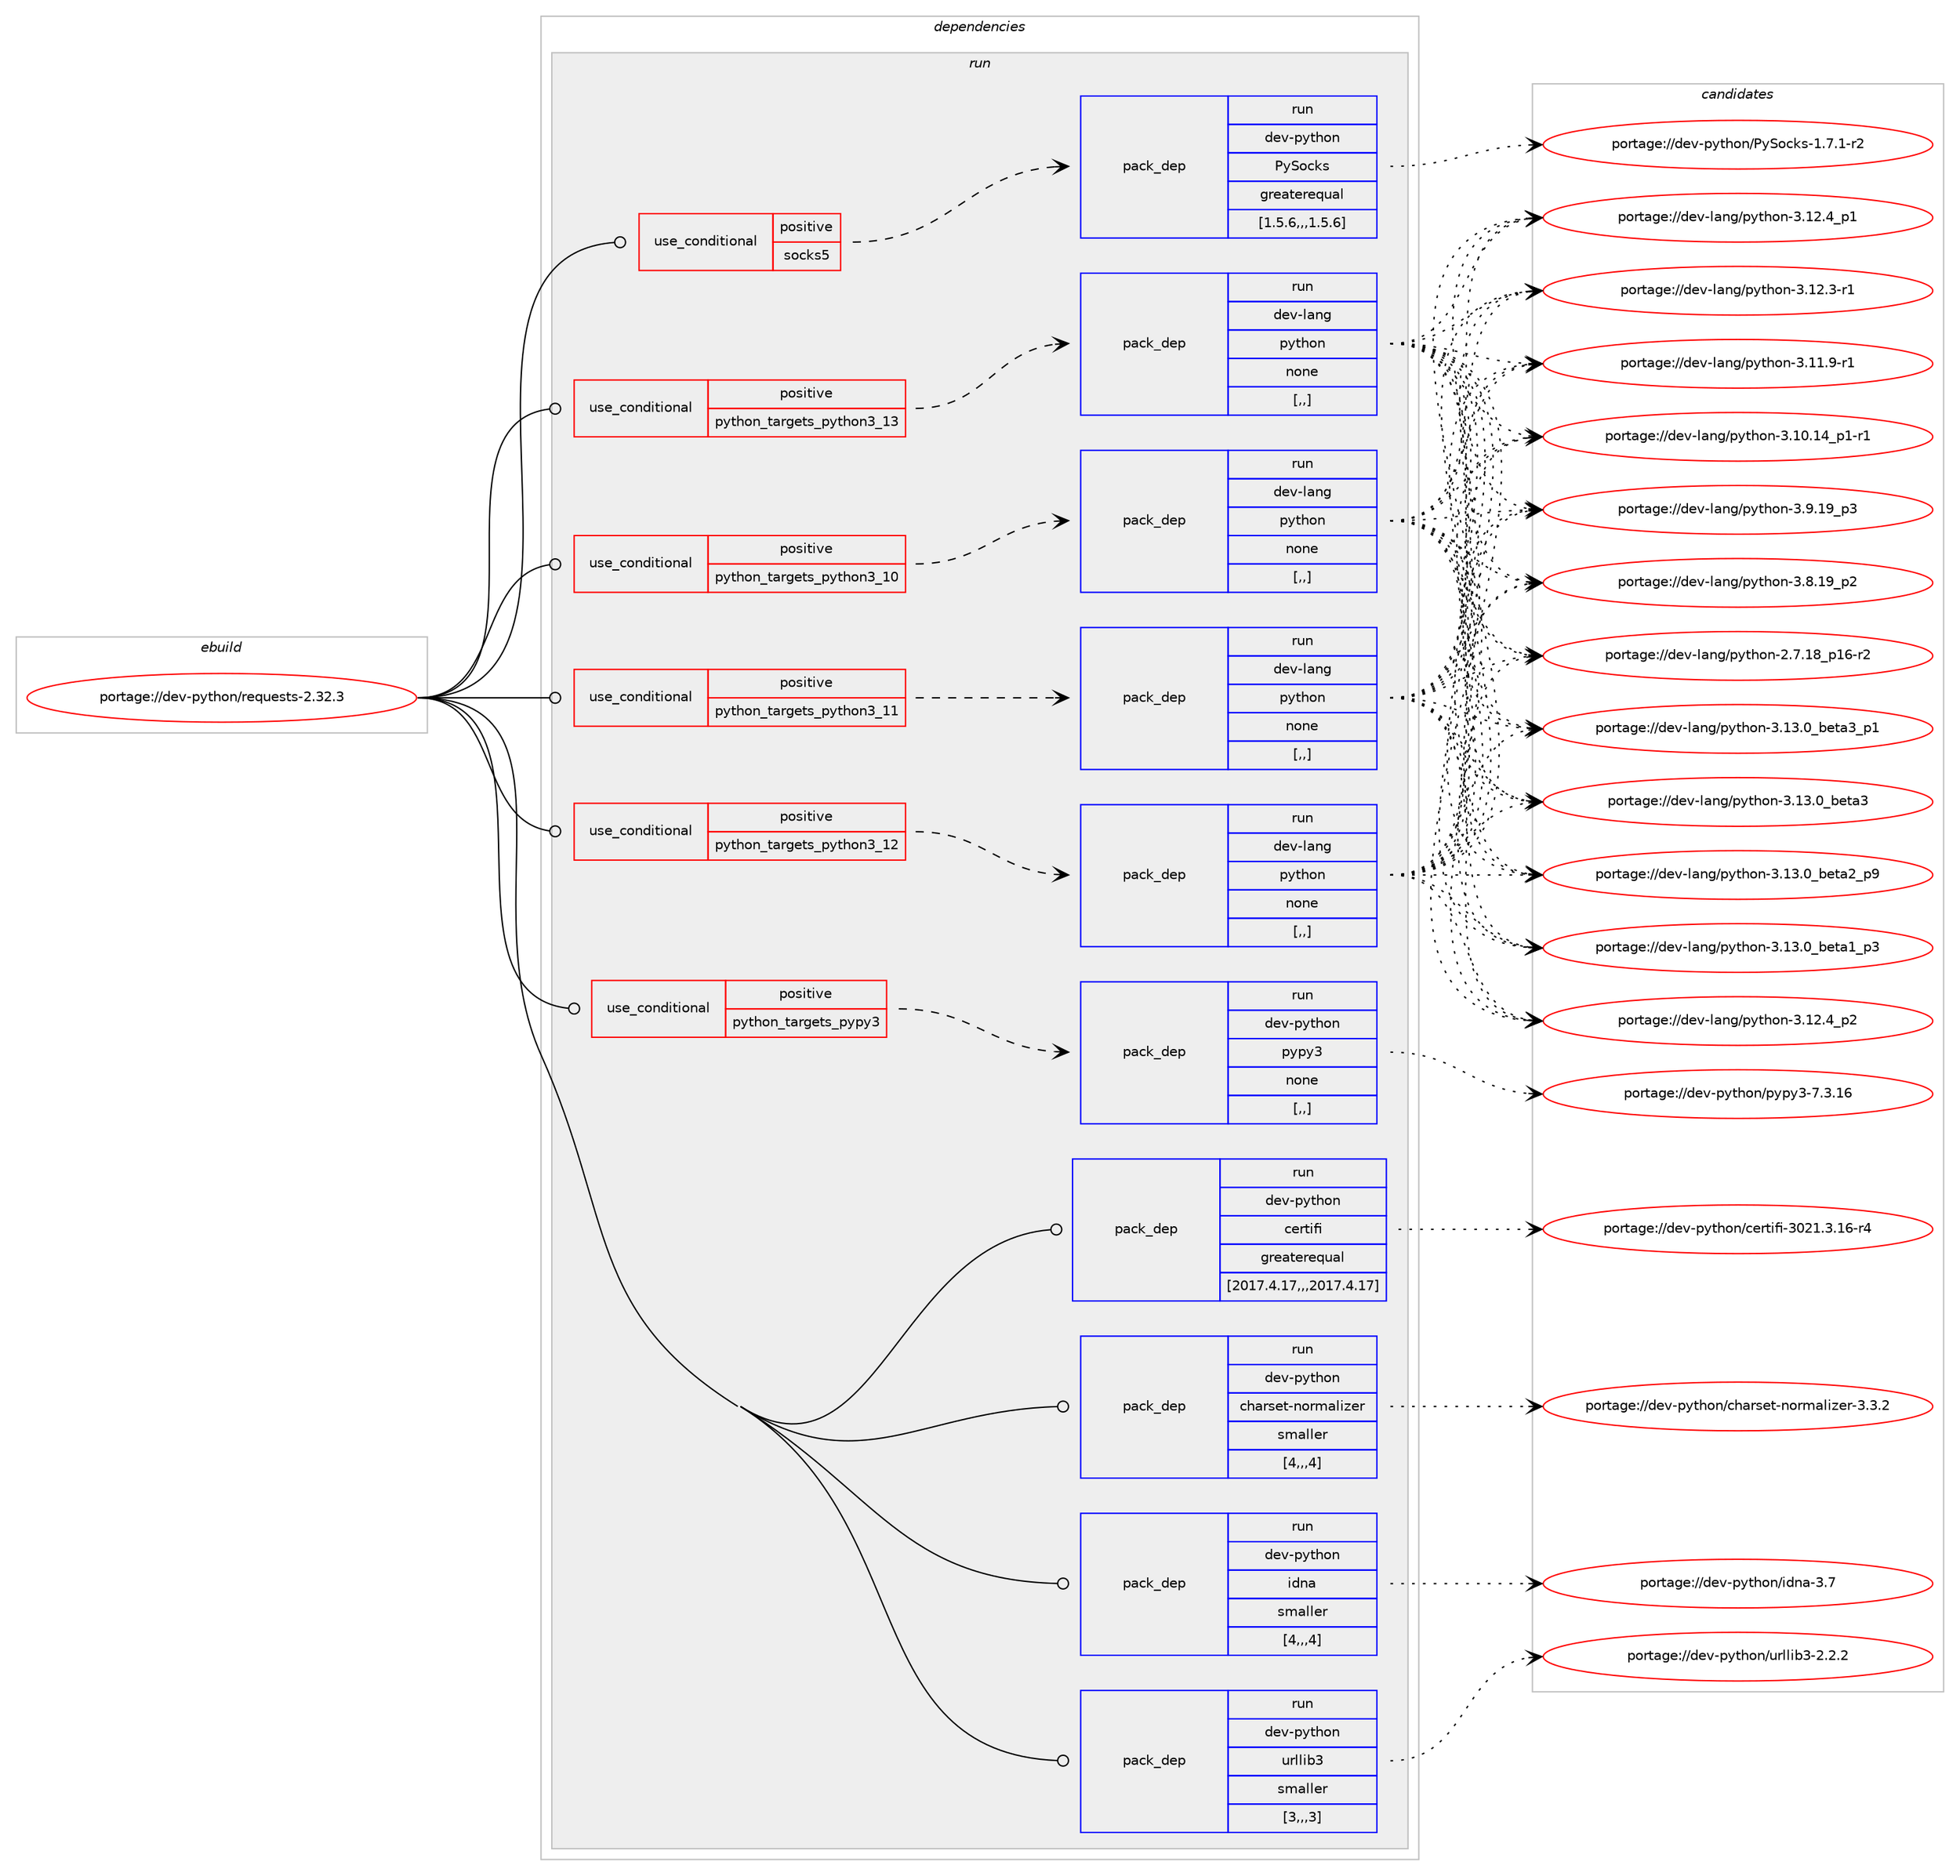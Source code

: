 digraph prolog {

# *************
# Graph options
# *************

newrank=true;
concentrate=true;
compound=true;
graph [rankdir=LR,fontname=Helvetica,fontsize=10,ranksep=1.5];#, ranksep=2.5, nodesep=0.2];
edge  [arrowhead=vee];
node  [fontname=Helvetica,fontsize=10];

# **********
# The ebuild
# **********

subgraph cluster_leftcol {
color=gray;
rank=same;
label=<<i>ebuild</i>>;
id [label="portage://dev-python/requests-2.32.3", color=red, width=4, href="../dev-python/requests-2.32.3.svg"];
}

# ****************
# The dependencies
# ****************

subgraph cluster_midcol {
color=gray;
label=<<i>dependencies</i>>;
subgraph cluster_compile {
fillcolor="#eeeeee";
style=filled;
label=<<i>compile</i>>;
}
subgraph cluster_compileandrun {
fillcolor="#eeeeee";
style=filled;
label=<<i>compile and run</i>>;
}
subgraph cluster_run {
fillcolor="#eeeeee";
style=filled;
label=<<i>run</i>>;
subgraph cond38585 {
dependency160714 [label=<<TABLE BORDER="0" CELLBORDER="1" CELLSPACING="0" CELLPADDING="4"><TR><TD ROWSPAN="3" CELLPADDING="10">use_conditional</TD></TR><TR><TD>positive</TD></TR><TR><TD>python_targets_pypy3</TD></TR></TABLE>>, shape=none, color=red];
subgraph pack120869 {
dependency160715 [label=<<TABLE BORDER="0" CELLBORDER="1" CELLSPACING="0" CELLPADDING="4" WIDTH="220"><TR><TD ROWSPAN="6" CELLPADDING="30">pack_dep</TD></TR><TR><TD WIDTH="110">run</TD></TR><TR><TD>dev-python</TD></TR><TR><TD>pypy3</TD></TR><TR><TD>none</TD></TR><TR><TD>[,,]</TD></TR></TABLE>>, shape=none, color=blue];
}
dependency160714:e -> dependency160715:w [weight=20,style="dashed",arrowhead="vee"];
}
id:e -> dependency160714:w [weight=20,style="solid",arrowhead="odot"];
subgraph cond38586 {
dependency160716 [label=<<TABLE BORDER="0" CELLBORDER="1" CELLSPACING="0" CELLPADDING="4"><TR><TD ROWSPAN="3" CELLPADDING="10">use_conditional</TD></TR><TR><TD>positive</TD></TR><TR><TD>python_targets_python3_10</TD></TR></TABLE>>, shape=none, color=red];
subgraph pack120870 {
dependency160717 [label=<<TABLE BORDER="0" CELLBORDER="1" CELLSPACING="0" CELLPADDING="4" WIDTH="220"><TR><TD ROWSPAN="6" CELLPADDING="30">pack_dep</TD></TR><TR><TD WIDTH="110">run</TD></TR><TR><TD>dev-lang</TD></TR><TR><TD>python</TD></TR><TR><TD>none</TD></TR><TR><TD>[,,]</TD></TR></TABLE>>, shape=none, color=blue];
}
dependency160716:e -> dependency160717:w [weight=20,style="dashed",arrowhead="vee"];
}
id:e -> dependency160716:w [weight=20,style="solid",arrowhead="odot"];
subgraph cond38587 {
dependency160718 [label=<<TABLE BORDER="0" CELLBORDER="1" CELLSPACING="0" CELLPADDING="4"><TR><TD ROWSPAN="3" CELLPADDING="10">use_conditional</TD></TR><TR><TD>positive</TD></TR><TR><TD>python_targets_python3_11</TD></TR></TABLE>>, shape=none, color=red];
subgraph pack120871 {
dependency160719 [label=<<TABLE BORDER="0" CELLBORDER="1" CELLSPACING="0" CELLPADDING="4" WIDTH="220"><TR><TD ROWSPAN="6" CELLPADDING="30">pack_dep</TD></TR><TR><TD WIDTH="110">run</TD></TR><TR><TD>dev-lang</TD></TR><TR><TD>python</TD></TR><TR><TD>none</TD></TR><TR><TD>[,,]</TD></TR></TABLE>>, shape=none, color=blue];
}
dependency160718:e -> dependency160719:w [weight=20,style="dashed",arrowhead="vee"];
}
id:e -> dependency160718:w [weight=20,style="solid",arrowhead="odot"];
subgraph cond38588 {
dependency160720 [label=<<TABLE BORDER="0" CELLBORDER="1" CELLSPACING="0" CELLPADDING="4"><TR><TD ROWSPAN="3" CELLPADDING="10">use_conditional</TD></TR><TR><TD>positive</TD></TR><TR><TD>python_targets_python3_12</TD></TR></TABLE>>, shape=none, color=red];
subgraph pack120872 {
dependency160721 [label=<<TABLE BORDER="0" CELLBORDER="1" CELLSPACING="0" CELLPADDING="4" WIDTH="220"><TR><TD ROWSPAN="6" CELLPADDING="30">pack_dep</TD></TR><TR><TD WIDTH="110">run</TD></TR><TR><TD>dev-lang</TD></TR><TR><TD>python</TD></TR><TR><TD>none</TD></TR><TR><TD>[,,]</TD></TR></TABLE>>, shape=none, color=blue];
}
dependency160720:e -> dependency160721:w [weight=20,style="dashed",arrowhead="vee"];
}
id:e -> dependency160720:w [weight=20,style="solid",arrowhead="odot"];
subgraph cond38589 {
dependency160722 [label=<<TABLE BORDER="0" CELLBORDER="1" CELLSPACING="0" CELLPADDING="4"><TR><TD ROWSPAN="3" CELLPADDING="10">use_conditional</TD></TR><TR><TD>positive</TD></TR><TR><TD>python_targets_python3_13</TD></TR></TABLE>>, shape=none, color=red];
subgraph pack120873 {
dependency160723 [label=<<TABLE BORDER="0" CELLBORDER="1" CELLSPACING="0" CELLPADDING="4" WIDTH="220"><TR><TD ROWSPAN="6" CELLPADDING="30">pack_dep</TD></TR><TR><TD WIDTH="110">run</TD></TR><TR><TD>dev-lang</TD></TR><TR><TD>python</TD></TR><TR><TD>none</TD></TR><TR><TD>[,,]</TD></TR></TABLE>>, shape=none, color=blue];
}
dependency160722:e -> dependency160723:w [weight=20,style="dashed",arrowhead="vee"];
}
id:e -> dependency160722:w [weight=20,style="solid",arrowhead="odot"];
subgraph cond38590 {
dependency160724 [label=<<TABLE BORDER="0" CELLBORDER="1" CELLSPACING="0" CELLPADDING="4"><TR><TD ROWSPAN="3" CELLPADDING="10">use_conditional</TD></TR><TR><TD>positive</TD></TR><TR><TD>socks5</TD></TR></TABLE>>, shape=none, color=red];
subgraph pack120874 {
dependency160725 [label=<<TABLE BORDER="0" CELLBORDER="1" CELLSPACING="0" CELLPADDING="4" WIDTH="220"><TR><TD ROWSPAN="6" CELLPADDING="30">pack_dep</TD></TR><TR><TD WIDTH="110">run</TD></TR><TR><TD>dev-python</TD></TR><TR><TD>PySocks</TD></TR><TR><TD>greaterequal</TD></TR><TR><TD>[1.5.6,,,1.5.6]</TD></TR></TABLE>>, shape=none, color=blue];
}
dependency160724:e -> dependency160725:w [weight=20,style="dashed",arrowhead="vee"];
}
id:e -> dependency160724:w [weight=20,style="solid",arrowhead="odot"];
subgraph pack120875 {
dependency160726 [label=<<TABLE BORDER="0" CELLBORDER="1" CELLSPACING="0" CELLPADDING="4" WIDTH="220"><TR><TD ROWSPAN="6" CELLPADDING="30">pack_dep</TD></TR><TR><TD WIDTH="110">run</TD></TR><TR><TD>dev-python</TD></TR><TR><TD>certifi</TD></TR><TR><TD>greaterequal</TD></TR><TR><TD>[2017.4.17,,,2017.4.17]</TD></TR></TABLE>>, shape=none, color=blue];
}
id:e -> dependency160726:w [weight=20,style="solid",arrowhead="odot"];
subgraph pack120876 {
dependency160727 [label=<<TABLE BORDER="0" CELLBORDER="1" CELLSPACING="0" CELLPADDING="4" WIDTH="220"><TR><TD ROWSPAN="6" CELLPADDING="30">pack_dep</TD></TR><TR><TD WIDTH="110">run</TD></TR><TR><TD>dev-python</TD></TR><TR><TD>charset-normalizer</TD></TR><TR><TD>smaller</TD></TR><TR><TD>[4,,,4]</TD></TR></TABLE>>, shape=none, color=blue];
}
id:e -> dependency160727:w [weight=20,style="solid",arrowhead="odot"];
subgraph pack120877 {
dependency160728 [label=<<TABLE BORDER="0" CELLBORDER="1" CELLSPACING="0" CELLPADDING="4" WIDTH="220"><TR><TD ROWSPAN="6" CELLPADDING="30">pack_dep</TD></TR><TR><TD WIDTH="110">run</TD></TR><TR><TD>dev-python</TD></TR><TR><TD>idna</TD></TR><TR><TD>smaller</TD></TR><TR><TD>[4,,,4]</TD></TR></TABLE>>, shape=none, color=blue];
}
id:e -> dependency160728:w [weight=20,style="solid",arrowhead="odot"];
subgraph pack120878 {
dependency160729 [label=<<TABLE BORDER="0" CELLBORDER="1" CELLSPACING="0" CELLPADDING="4" WIDTH="220"><TR><TD ROWSPAN="6" CELLPADDING="30">pack_dep</TD></TR><TR><TD WIDTH="110">run</TD></TR><TR><TD>dev-python</TD></TR><TR><TD>urllib3</TD></TR><TR><TD>smaller</TD></TR><TR><TD>[3,,,3]</TD></TR></TABLE>>, shape=none, color=blue];
}
id:e -> dependency160729:w [weight=20,style="solid",arrowhead="odot"];
}
}

# **************
# The candidates
# **************

subgraph cluster_choices {
rank=same;
color=gray;
label=<<i>candidates</i>>;

subgraph choice120869 {
color=black;
nodesep=1;
choice10010111845112121116104111110471121211121215145554651464954 [label="portage://dev-python/pypy3-7.3.16", color=red, width=4,href="../dev-python/pypy3-7.3.16.svg"];
dependency160715:e -> choice10010111845112121116104111110471121211121215145554651464954:w [style=dotted,weight="100"];
}
subgraph choice120870 {
color=black;
nodesep=1;
choice10010111845108971101034711212111610411111045514649514648959810111697519511249 [label="portage://dev-lang/python-3.13.0_beta3_p1", color=red, width=4,href="../dev-lang/python-3.13.0_beta3_p1.svg"];
choice1001011184510897110103471121211161041111104551464951464895981011169751 [label="portage://dev-lang/python-3.13.0_beta3", color=red, width=4,href="../dev-lang/python-3.13.0_beta3.svg"];
choice10010111845108971101034711212111610411111045514649514648959810111697509511257 [label="portage://dev-lang/python-3.13.0_beta2_p9", color=red, width=4,href="../dev-lang/python-3.13.0_beta2_p9.svg"];
choice10010111845108971101034711212111610411111045514649514648959810111697499511251 [label="portage://dev-lang/python-3.13.0_beta1_p3", color=red, width=4,href="../dev-lang/python-3.13.0_beta1_p3.svg"];
choice100101118451089711010347112121116104111110455146495046529511250 [label="portage://dev-lang/python-3.12.4_p2", color=red, width=4,href="../dev-lang/python-3.12.4_p2.svg"];
choice100101118451089711010347112121116104111110455146495046529511249 [label="portage://dev-lang/python-3.12.4_p1", color=red, width=4,href="../dev-lang/python-3.12.4_p1.svg"];
choice100101118451089711010347112121116104111110455146495046514511449 [label="portage://dev-lang/python-3.12.3-r1", color=red, width=4,href="../dev-lang/python-3.12.3-r1.svg"];
choice100101118451089711010347112121116104111110455146494946574511449 [label="portage://dev-lang/python-3.11.9-r1", color=red, width=4,href="../dev-lang/python-3.11.9-r1.svg"];
choice100101118451089711010347112121116104111110455146494846495295112494511449 [label="portage://dev-lang/python-3.10.14_p1-r1", color=red, width=4,href="../dev-lang/python-3.10.14_p1-r1.svg"];
choice100101118451089711010347112121116104111110455146574649579511251 [label="portage://dev-lang/python-3.9.19_p3", color=red, width=4,href="../dev-lang/python-3.9.19_p3.svg"];
choice100101118451089711010347112121116104111110455146564649579511250 [label="portage://dev-lang/python-3.8.19_p2", color=red, width=4,href="../dev-lang/python-3.8.19_p2.svg"];
choice100101118451089711010347112121116104111110455046554649569511249544511450 [label="portage://dev-lang/python-2.7.18_p16-r2", color=red, width=4,href="../dev-lang/python-2.7.18_p16-r2.svg"];
dependency160717:e -> choice10010111845108971101034711212111610411111045514649514648959810111697519511249:w [style=dotted,weight="100"];
dependency160717:e -> choice1001011184510897110103471121211161041111104551464951464895981011169751:w [style=dotted,weight="100"];
dependency160717:e -> choice10010111845108971101034711212111610411111045514649514648959810111697509511257:w [style=dotted,weight="100"];
dependency160717:e -> choice10010111845108971101034711212111610411111045514649514648959810111697499511251:w [style=dotted,weight="100"];
dependency160717:e -> choice100101118451089711010347112121116104111110455146495046529511250:w [style=dotted,weight="100"];
dependency160717:e -> choice100101118451089711010347112121116104111110455146495046529511249:w [style=dotted,weight="100"];
dependency160717:e -> choice100101118451089711010347112121116104111110455146495046514511449:w [style=dotted,weight="100"];
dependency160717:e -> choice100101118451089711010347112121116104111110455146494946574511449:w [style=dotted,weight="100"];
dependency160717:e -> choice100101118451089711010347112121116104111110455146494846495295112494511449:w [style=dotted,weight="100"];
dependency160717:e -> choice100101118451089711010347112121116104111110455146574649579511251:w [style=dotted,weight="100"];
dependency160717:e -> choice100101118451089711010347112121116104111110455146564649579511250:w [style=dotted,weight="100"];
dependency160717:e -> choice100101118451089711010347112121116104111110455046554649569511249544511450:w [style=dotted,weight="100"];
}
subgraph choice120871 {
color=black;
nodesep=1;
choice10010111845108971101034711212111610411111045514649514648959810111697519511249 [label="portage://dev-lang/python-3.13.0_beta3_p1", color=red, width=4,href="../dev-lang/python-3.13.0_beta3_p1.svg"];
choice1001011184510897110103471121211161041111104551464951464895981011169751 [label="portage://dev-lang/python-3.13.0_beta3", color=red, width=4,href="../dev-lang/python-3.13.0_beta3.svg"];
choice10010111845108971101034711212111610411111045514649514648959810111697509511257 [label="portage://dev-lang/python-3.13.0_beta2_p9", color=red, width=4,href="../dev-lang/python-3.13.0_beta2_p9.svg"];
choice10010111845108971101034711212111610411111045514649514648959810111697499511251 [label="portage://dev-lang/python-3.13.0_beta1_p3", color=red, width=4,href="../dev-lang/python-3.13.0_beta1_p3.svg"];
choice100101118451089711010347112121116104111110455146495046529511250 [label="portage://dev-lang/python-3.12.4_p2", color=red, width=4,href="../dev-lang/python-3.12.4_p2.svg"];
choice100101118451089711010347112121116104111110455146495046529511249 [label="portage://dev-lang/python-3.12.4_p1", color=red, width=4,href="../dev-lang/python-3.12.4_p1.svg"];
choice100101118451089711010347112121116104111110455146495046514511449 [label="portage://dev-lang/python-3.12.3-r1", color=red, width=4,href="../dev-lang/python-3.12.3-r1.svg"];
choice100101118451089711010347112121116104111110455146494946574511449 [label="portage://dev-lang/python-3.11.9-r1", color=red, width=4,href="../dev-lang/python-3.11.9-r1.svg"];
choice100101118451089711010347112121116104111110455146494846495295112494511449 [label="portage://dev-lang/python-3.10.14_p1-r1", color=red, width=4,href="../dev-lang/python-3.10.14_p1-r1.svg"];
choice100101118451089711010347112121116104111110455146574649579511251 [label="portage://dev-lang/python-3.9.19_p3", color=red, width=4,href="../dev-lang/python-3.9.19_p3.svg"];
choice100101118451089711010347112121116104111110455146564649579511250 [label="portage://dev-lang/python-3.8.19_p2", color=red, width=4,href="../dev-lang/python-3.8.19_p2.svg"];
choice100101118451089711010347112121116104111110455046554649569511249544511450 [label="portage://dev-lang/python-2.7.18_p16-r2", color=red, width=4,href="../dev-lang/python-2.7.18_p16-r2.svg"];
dependency160719:e -> choice10010111845108971101034711212111610411111045514649514648959810111697519511249:w [style=dotted,weight="100"];
dependency160719:e -> choice1001011184510897110103471121211161041111104551464951464895981011169751:w [style=dotted,weight="100"];
dependency160719:e -> choice10010111845108971101034711212111610411111045514649514648959810111697509511257:w [style=dotted,weight="100"];
dependency160719:e -> choice10010111845108971101034711212111610411111045514649514648959810111697499511251:w [style=dotted,weight="100"];
dependency160719:e -> choice100101118451089711010347112121116104111110455146495046529511250:w [style=dotted,weight="100"];
dependency160719:e -> choice100101118451089711010347112121116104111110455146495046529511249:w [style=dotted,weight="100"];
dependency160719:e -> choice100101118451089711010347112121116104111110455146495046514511449:w [style=dotted,weight="100"];
dependency160719:e -> choice100101118451089711010347112121116104111110455146494946574511449:w [style=dotted,weight="100"];
dependency160719:e -> choice100101118451089711010347112121116104111110455146494846495295112494511449:w [style=dotted,weight="100"];
dependency160719:e -> choice100101118451089711010347112121116104111110455146574649579511251:w [style=dotted,weight="100"];
dependency160719:e -> choice100101118451089711010347112121116104111110455146564649579511250:w [style=dotted,weight="100"];
dependency160719:e -> choice100101118451089711010347112121116104111110455046554649569511249544511450:w [style=dotted,weight="100"];
}
subgraph choice120872 {
color=black;
nodesep=1;
choice10010111845108971101034711212111610411111045514649514648959810111697519511249 [label="portage://dev-lang/python-3.13.0_beta3_p1", color=red, width=4,href="../dev-lang/python-3.13.0_beta3_p1.svg"];
choice1001011184510897110103471121211161041111104551464951464895981011169751 [label="portage://dev-lang/python-3.13.0_beta3", color=red, width=4,href="../dev-lang/python-3.13.0_beta3.svg"];
choice10010111845108971101034711212111610411111045514649514648959810111697509511257 [label="portage://dev-lang/python-3.13.0_beta2_p9", color=red, width=4,href="../dev-lang/python-3.13.0_beta2_p9.svg"];
choice10010111845108971101034711212111610411111045514649514648959810111697499511251 [label="portage://dev-lang/python-3.13.0_beta1_p3", color=red, width=4,href="../dev-lang/python-3.13.0_beta1_p3.svg"];
choice100101118451089711010347112121116104111110455146495046529511250 [label="portage://dev-lang/python-3.12.4_p2", color=red, width=4,href="../dev-lang/python-3.12.4_p2.svg"];
choice100101118451089711010347112121116104111110455146495046529511249 [label="portage://dev-lang/python-3.12.4_p1", color=red, width=4,href="../dev-lang/python-3.12.4_p1.svg"];
choice100101118451089711010347112121116104111110455146495046514511449 [label="portage://dev-lang/python-3.12.3-r1", color=red, width=4,href="../dev-lang/python-3.12.3-r1.svg"];
choice100101118451089711010347112121116104111110455146494946574511449 [label="portage://dev-lang/python-3.11.9-r1", color=red, width=4,href="../dev-lang/python-3.11.9-r1.svg"];
choice100101118451089711010347112121116104111110455146494846495295112494511449 [label="portage://dev-lang/python-3.10.14_p1-r1", color=red, width=4,href="../dev-lang/python-3.10.14_p1-r1.svg"];
choice100101118451089711010347112121116104111110455146574649579511251 [label="portage://dev-lang/python-3.9.19_p3", color=red, width=4,href="../dev-lang/python-3.9.19_p3.svg"];
choice100101118451089711010347112121116104111110455146564649579511250 [label="portage://dev-lang/python-3.8.19_p2", color=red, width=4,href="../dev-lang/python-3.8.19_p2.svg"];
choice100101118451089711010347112121116104111110455046554649569511249544511450 [label="portage://dev-lang/python-2.7.18_p16-r2", color=red, width=4,href="../dev-lang/python-2.7.18_p16-r2.svg"];
dependency160721:e -> choice10010111845108971101034711212111610411111045514649514648959810111697519511249:w [style=dotted,weight="100"];
dependency160721:e -> choice1001011184510897110103471121211161041111104551464951464895981011169751:w [style=dotted,weight="100"];
dependency160721:e -> choice10010111845108971101034711212111610411111045514649514648959810111697509511257:w [style=dotted,weight="100"];
dependency160721:e -> choice10010111845108971101034711212111610411111045514649514648959810111697499511251:w [style=dotted,weight="100"];
dependency160721:e -> choice100101118451089711010347112121116104111110455146495046529511250:w [style=dotted,weight="100"];
dependency160721:e -> choice100101118451089711010347112121116104111110455146495046529511249:w [style=dotted,weight="100"];
dependency160721:e -> choice100101118451089711010347112121116104111110455146495046514511449:w [style=dotted,weight="100"];
dependency160721:e -> choice100101118451089711010347112121116104111110455146494946574511449:w [style=dotted,weight="100"];
dependency160721:e -> choice100101118451089711010347112121116104111110455146494846495295112494511449:w [style=dotted,weight="100"];
dependency160721:e -> choice100101118451089711010347112121116104111110455146574649579511251:w [style=dotted,weight="100"];
dependency160721:e -> choice100101118451089711010347112121116104111110455146564649579511250:w [style=dotted,weight="100"];
dependency160721:e -> choice100101118451089711010347112121116104111110455046554649569511249544511450:w [style=dotted,weight="100"];
}
subgraph choice120873 {
color=black;
nodesep=1;
choice10010111845108971101034711212111610411111045514649514648959810111697519511249 [label="portage://dev-lang/python-3.13.0_beta3_p1", color=red, width=4,href="../dev-lang/python-3.13.0_beta3_p1.svg"];
choice1001011184510897110103471121211161041111104551464951464895981011169751 [label="portage://dev-lang/python-3.13.0_beta3", color=red, width=4,href="../dev-lang/python-3.13.0_beta3.svg"];
choice10010111845108971101034711212111610411111045514649514648959810111697509511257 [label="portage://dev-lang/python-3.13.0_beta2_p9", color=red, width=4,href="../dev-lang/python-3.13.0_beta2_p9.svg"];
choice10010111845108971101034711212111610411111045514649514648959810111697499511251 [label="portage://dev-lang/python-3.13.0_beta1_p3", color=red, width=4,href="../dev-lang/python-3.13.0_beta1_p3.svg"];
choice100101118451089711010347112121116104111110455146495046529511250 [label="portage://dev-lang/python-3.12.4_p2", color=red, width=4,href="../dev-lang/python-3.12.4_p2.svg"];
choice100101118451089711010347112121116104111110455146495046529511249 [label="portage://dev-lang/python-3.12.4_p1", color=red, width=4,href="../dev-lang/python-3.12.4_p1.svg"];
choice100101118451089711010347112121116104111110455146495046514511449 [label="portage://dev-lang/python-3.12.3-r1", color=red, width=4,href="../dev-lang/python-3.12.3-r1.svg"];
choice100101118451089711010347112121116104111110455146494946574511449 [label="portage://dev-lang/python-3.11.9-r1", color=red, width=4,href="../dev-lang/python-3.11.9-r1.svg"];
choice100101118451089711010347112121116104111110455146494846495295112494511449 [label="portage://dev-lang/python-3.10.14_p1-r1", color=red, width=4,href="../dev-lang/python-3.10.14_p1-r1.svg"];
choice100101118451089711010347112121116104111110455146574649579511251 [label="portage://dev-lang/python-3.9.19_p3", color=red, width=4,href="../dev-lang/python-3.9.19_p3.svg"];
choice100101118451089711010347112121116104111110455146564649579511250 [label="portage://dev-lang/python-3.8.19_p2", color=red, width=4,href="../dev-lang/python-3.8.19_p2.svg"];
choice100101118451089711010347112121116104111110455046554649569511249544511450 [label="portage://dev-lang/python-2.7.18_p16-r2", color=red, width=4,href="../dev-lang/python-2.7.18_p16-r2.svg"];
dependency160723:e -> choice10010111845108971101034711212111610411111045514649514648959810111697519511249:w [style=dotted,weight="100"];
dependency160723:e -> choice1001011184510897110103471121211161041111104551464951464895981011169751:w [style=dotted,weight="100"];
dependency160723:e -> choice10010111845108971101034711212111610411111045514649514648959810111697509511257:w [style=dotted,weight="100"];
dependency160723:e -> choice10010111845108971101034711212111610411111045514649514648959810111697499511251:w [style=dotted,weight="100"];
dependency160723:e -> choice100101118451089711010347112121116104111110455146495046529511250:w [style=dotted,weight="100"];
dependency160723:e -> choice100101118451089711010347112121116104111110455146495046529511249:w [style=dotted,weight="100"];
dependency160723:e -> choice100101118451089711010347112121116104111110455146495046514511449:w [style=dotted,weight="100"];
dependency160723:e -> choice100101118451089711010347112121116104111110455146494946574511449:w [style=dotted,weight="100"];
dependency160723:e -> choice100101118451089711010347112121116104111110455146494846495295112494511449:w [style=dotted,weight="100"];
dependency160723:e -> choice100101118451089711010347112121116104111110455146574649579511251:w [style=dotted,weight="100"];
dependency160723:e -> choice100101118451089711010347112121116104111110455146564649579511250:w [style=dotted,weight="100"];
dependency160723:e -> choice100101118451089711010347112121116104111110455046554649569511249544511450:w [style=dotted,weight="100"];
}
subgraph choice120874 {
color=black;
nodesep=1;
choice10010111845112121116104111110478012183111991071154549465546494511450 [label="portage://dev-python/PySocks-1.7.1-r2", color=red, width=4,href="../dev-python/PySocks-1.7.1-r2.svg"];
dependency160725:e -> choice10010111845112121116104111110478012183111991071154549465546494511450:w [style=dotted,weight="100"];
}
subgraph choice120875 {
color=black;
nodesep=1;
choice100101118451121211161041111104799101114116105102105455148504946514649544511452 [label="portage://dev-python/certifi-3021.3.16-r4", color=red, width=4,href="../dev-python/certifi-3021.3.16-r4.svg"];
dependency160726:e -> choice100101118451121211161041111104799101114116105102105455148504946514649544511452:w [style=dotted,weight="100"];
}
subgraph choice120876 {
color=black;
nodesep=1;
choice100101118451121211161041111104799104971141151011164511011111410997108105122101114455146514650 [label="portage://dev-python/charset-normalizer-3.3.2", color=red, width=4,href="../dev-python/charset-normalizer-3.3.2.svg"];
dependency160727:e -> choice100101118451121211161041111104799104971141151011164511011111410997108105122101114455146514650:w [style=dotted,weight="100"];
}
subgraph choice120877 {
color=black;
nodesep=1;
choice10010111845112121116104111110471051001109745514655 [label="portage://dev-python/idna-3.7", color=red, width=4,href="../dev-python/idna-3.7.svg"];
dependency160728:e -> choice10010111845112121116104111110471051001109745514655:w [style=dotted,weight="100"];
}
subgraph choice120878 {
color=black;
nodesep=1;
choice10010111845112121116104111110471171141081081059851455046504650 [label="portage://dev-python/urllib3-2.2.2", color=red, width=4,href="../dev-python/urllib3-2.2.2.svg"];
dependency160729:e -> choice10010111845112121116104111110471171141081081059851455046504650:w [style=dotted,weight="100"];
}
}

}
